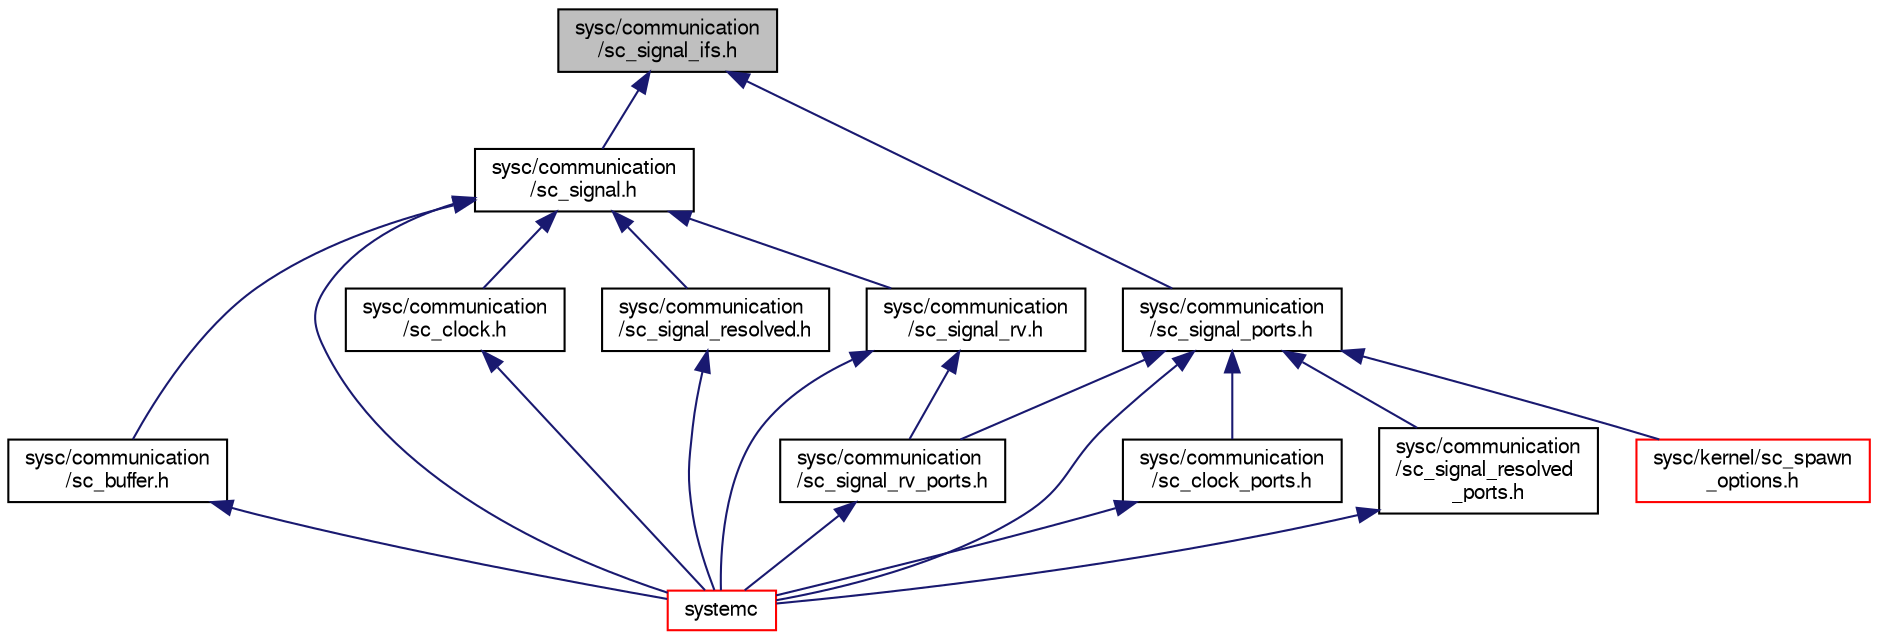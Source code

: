 digraph "sysc/communication/sc_signal_ifs.h"
{
  edge [fontname="FreeSans",fontsize="10",labelfontname="FreeSans",labelfontsize="10"];
  node [fontname="FreeSans",fontsize="10",shape=record];
  Node54 [label="sysc/communication\l/sc_signal_ifs.h",height=0.2,width=0.4,color="black", fillcolor="grey75", style="filled", fontcolor="black"];
  Node54 -> Node55 [dir="back",color="midnightblue",fontsize="10",style="solid",fontname="FreeSans"];
  Node55 [label="sysc/communication\l/sc_signal.h",height=0.2,width=0.4,color="black", fillcolor="white", style="filled",URL="$a00059.html"];
  Node55 -> Node56 [dir="back",color="midnightblue",fontsize="10",style="solid",fontname="FreeSans"];
  Node56 [label="sysc/communication\l/sc_buffer.h",height=0.2,width=0.4,color="black", fillcolor="white", style="filled",URL="$a00002.html"];
  Node56 -> Node57 [dir="back",color="midnightblue",fontsize="10",style="solid",fontname="FreeSans"];
  Node57 [label="systemc",height=0.2,width=0.4,color="red", fillcolor="white", style="filled",URL="$a00401.html"];
  Node55 -> Node59 [dir="back",color="midnightblue",fontsize="10",style="solid",fontname="FreeSans"];
  Node59 [label="sysc/communication\l/sc_clock.h",height=0.2,width=0.4,color="black", fillcolor="white", style="filled",URL="$a00005.html"];
  Node59 -> Node57 [dir="back",color="midnightblue",fontsize="10",style="solid",fontname="FreeSans"];
  Node55 -> Node57 [dir="back",color="midnightblue",fontsize="10",style="solid",fontname="FreeSans"];
  Node55 -> Node60 [dir="back",color="midnightblue",fontsize="10",style="solid",fontname="FreeSans"];
  Node60 [label="sysc/communication\l/sc_signal_resolved.h",height=0.2,width=0.4,color="black", fillcolor="white", style="filled",URL="$a00068.html"];
  Node60 -> Node57 [dir="back",color="midnightblue",fontsize="10",style="solid",fontname="FreeSans"];
  Node55 -> Node61 [dir="back",color="midnightblue",fontsize="10",style="solid",fontname="FreeSans"];
  Node61 [label="sysc/communication\l/sc_signal_rv.h",height=0.2,width=0.4,color="black", fillcolor="white", style="filled",URL="$a00074.html"];
  Node61 -> Node57 [dir="back",color="midnightblue",fontsize="10",style="solid",fontname="FreeSans"];
  Node61 -> Node62 [dir="back",color="midnightblue",fontsize="10",style="solid",fontname="FreeSans"];
  Node62 [label="sysc/communication\l/sc_signal_rv_ports.h",height=0.2,width=0.4,color="black", fillcolor="white", style="filled",URL="$a00077.html"];
  Node62 -> Node57 [dir="back",color="midnightblue",fontsize="10",style="solid",fontname="FreeSans"];
  Node54 -> Node63 [dir="back",color="midnightblue",fontsize="10",style="solid",fontname="FreeSans"];
  Node63 [label="sysc/communication\l/sc_signal_ports.h",height=0.2,width=0.4,color="black", fillcolor="white", style="filled",URL="$a00065.html"];
  Node63 -> Node64 [dir="back",color="midnightblue",fontsize="10",style="solid",fontname="FreeSans"];
  Node64 [label="sysc/communication\l/sc_clock_ports.h",height=0.2,width=0.4,color="black", fillcolor="white", style="filled",URL="$a00008.html"];
  Node64 -> Node57 [dir="back",color="midnightblue",fontsize="10",style="solid",fontname="FreeSans"];
  Node63 -> Node57 [dir="back",color="midnightblue",fontsize="10",style="solid",fontname="FreeSans"];
  Node63 -> Node65 [dir="back",color="midnightblue",fontsize="10",style="solid",fontname="FreeSans"];
  Node65 [label="sysc/communication\l/sc_signal_resolved\l_ports.h",height=0.2,width=0.4,color="black", fillcolor="white", style="filled",URL="$a00071.html"];
  Node65 -> Node57 [dir="back",color="midnightblue",fontsize="10",style="solid",fontname="FreeSans"];
  Node63 -> Node62 [dir="back",color="midnightblue",fontsize="10",style="solid",fontname="FreeSans"];
  Node63 -> Node66 [dir="back",color="midnightblue",fontsize="10",style="solid",fontname="FreeSans"];
  Node66 [label="sysc/kernel/sc_spawn\l_options.h",height=0.2,width=0.4,color="red", fillcolor="white", style="filled",URL="$a00320.html"];
}
